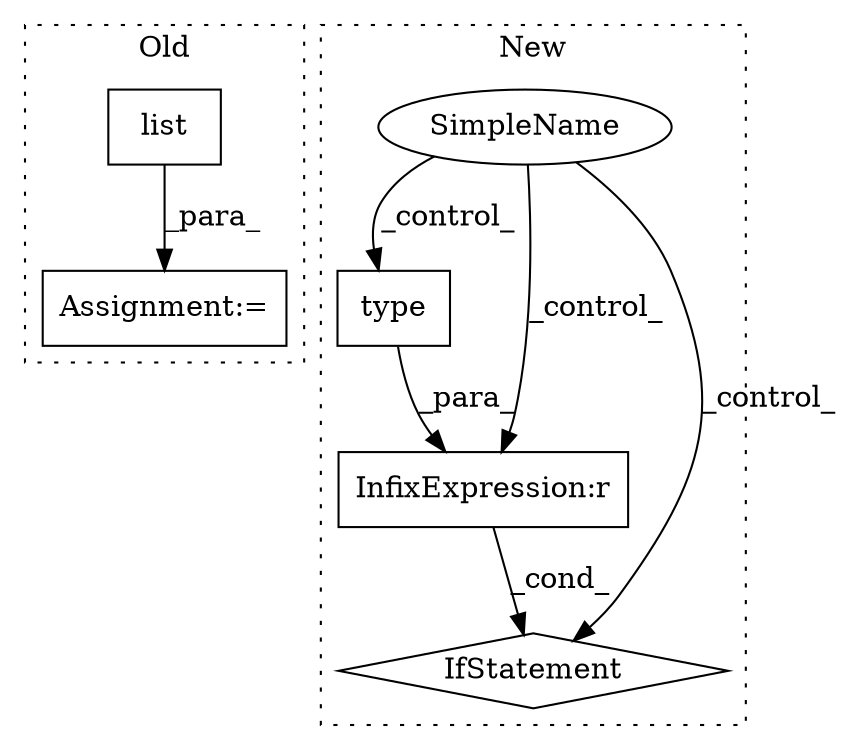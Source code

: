 digraph G {
subgraph cluster0 {
1 [label="list" a="32" s="1746,1772" l="5,1" shape="box"];
3 [label="Assignment:=" a="7" s="1745" l="1" shape="box"];
label = "Old";
style="dotted";
}
subgraph cluster1 {
2 [label="type" a="32" s="1754,1762" l="5,1" shape="box"];
4 [label="SimpleName" a="42" s="1886" l="5" shape="ellipse"];
5 [label="InfixExpression:r" a="27" s="1763" l="4" shape="box"];
6 [label="IfStatement" a="25" s="1775" l="3" shape="diamond"];
label = "New";
style="dotted";
}
1 -> 3 [label="_para_"];
2 -> 5 [label="_para_"];
4 -> 2 [label="_control_"];
4 -> 6 [label="_control_"];
4 -> 5 [label="_control_"];
5 -> 6 [label="_cond_"];
}